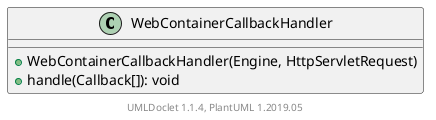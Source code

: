 @startuml

    class WebContainerCallbackHandler [[WebContainerCallbackHandler.html]] {
        +WebContainerCallbackHandler(Engine, HttpServletRequest)
        +handle(Callback[]): void
    }


    center footer UMLDoclet 1.1.4, PlantUML 1.2019.05
@enduml
